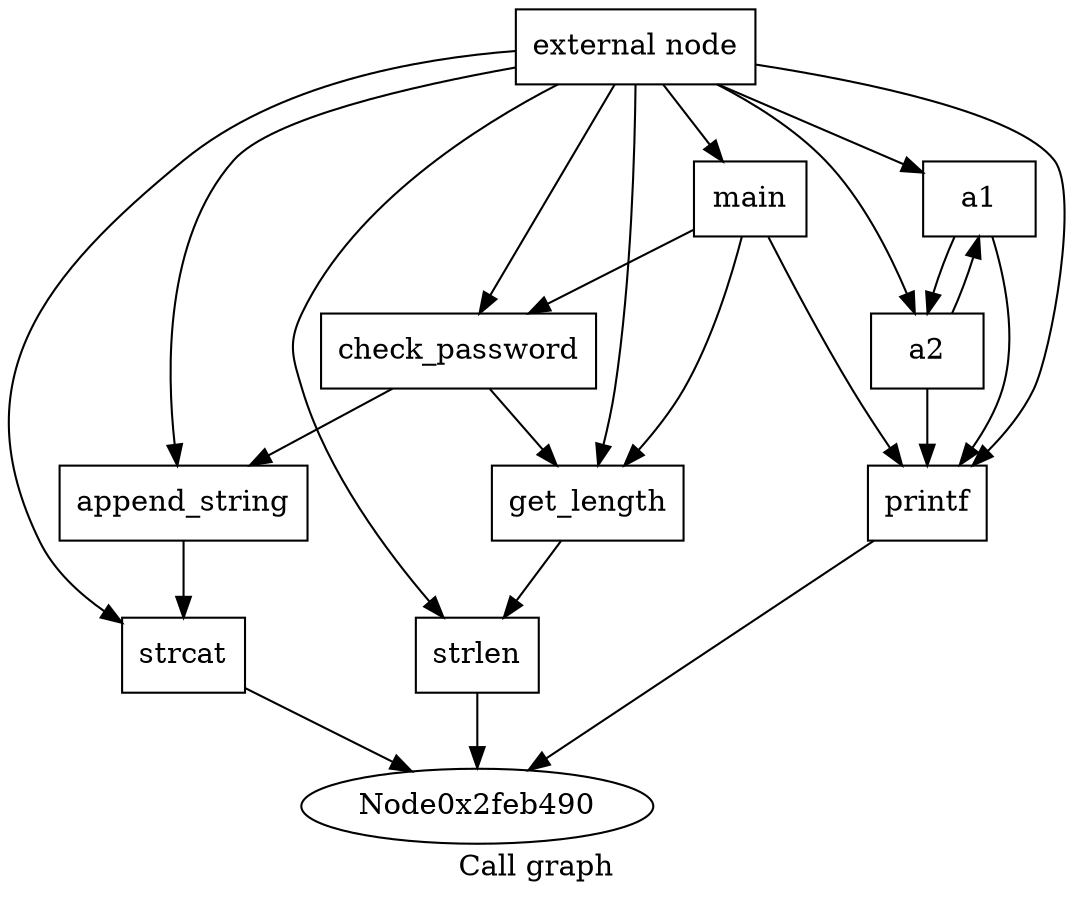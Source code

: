 digraph "Call graph" {
	label="Call graph";

	Node0x2feb450 [shape=record,label="{external node}"];
	Node0x2feb450 -> Node0x2feb510;
	Node0x2feb450 -> Node0x2fcb130;
	Node0x2feb450 -> Node0x2fcb200;
	Node0x2feb450 -> Node0x2fcb280;
	Node0x2feb450 -> Node0x2fd9d70;
	Node0x2feb450 -> Node0x2fd9df0;
	Node0x2feb450 -> Node0x2fd9ea0;
	Node0x2feb450 -> Node0x2fe13c0;
	Node0x2feb450 -> Node0x2fe1490;
	Node0x2feb510 [shape=record,label="{get_length}"];
	Node0x2feb510 -> Node0x2fcb130;
	Node0x2fd9df0 [shape=record,label="{printf}"];
	Node0x2fd9df0 -> Node0x2feb490;
	Node0x2fd9ea0 [shape=record,label="{a2}"];
	Node0x2fd9ea0 -> Node0x2fd9df0;
	Node0x2fd9ea0 -> Node0x2fd9d70;
	Node0x2fe13c0 [shape=record,label="{check_password}"];
	Node0x2fe13c0 -> Node0x2feb510;
	Node0x2fe13c0 -> Node0x2fcb200;
	Node0x2fe1490 [shape=record,label="{main}"];
	Node0x2fe1490 -> Node0x2feb510;
	Node0x2fe1490 -> Node0x2fe13c0;
	Node0x2fe1490 -> Node0x2fd9df0;
	Node0x2fcb130 [shape=record,label="{strlen}"];
	Node0x2fcb130 -> Node0x2feb490;
	Node0x2fcb200 [shape=record,label="{append_string}"];
	Node0x2fcb200 -> Node0x2fcb280;
	Node0x2fcb280 [shape=record,label="{strcat}"];
	Node0x2fcb280 -> Node0x2feb490;
	Node0x2fd9d70 [shape=record,label="{a1}"];
	Node0x2fd9d70 -> Node0x2fd9df0;
	Node0x2fd9d70 -> Node0x2fd9ea0;
}
